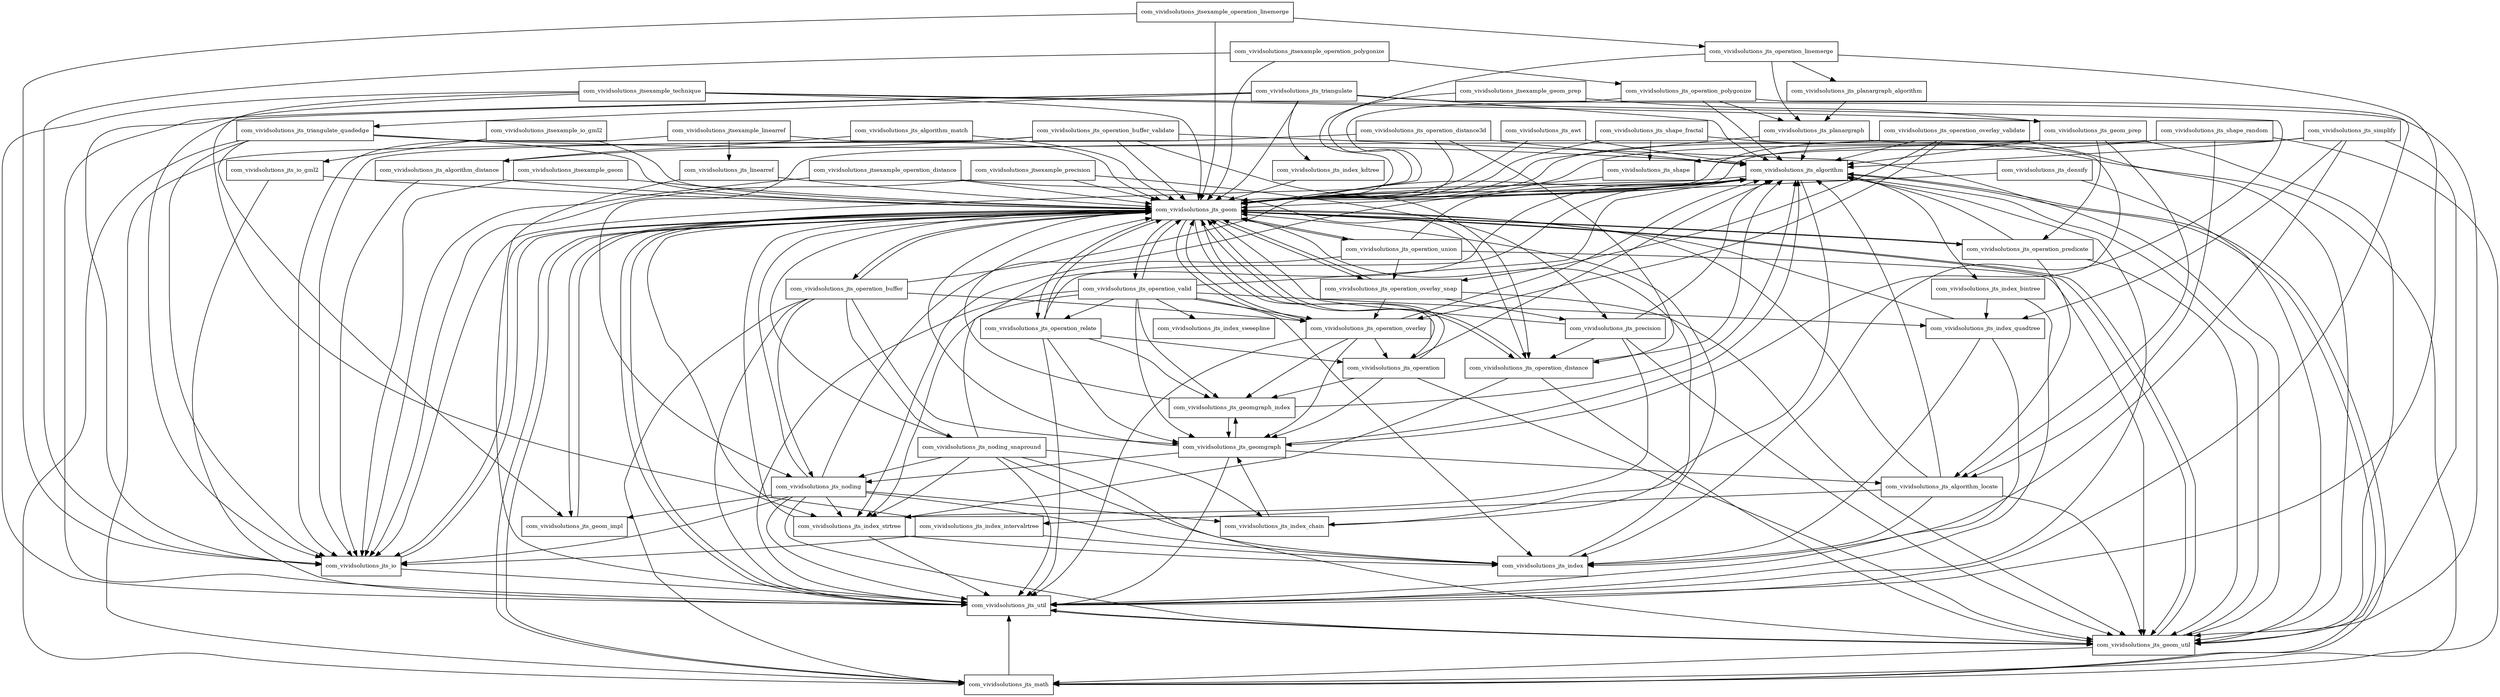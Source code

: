 digraph jts_1_13_package_dependencies {
  node [shape = box, fontsize=10.0];
  com_vividsolutions_jts_algorithm -> com_vividsolutions_jts_geom;
  com_vividsolutions_jts_algorithm -> com_vividsolutions_jts_index_bintree;
  com_vividsolutions_jts_algorithm -> com_vividsolutions_jts_index_chain;
  com_vividsolutions_jts_algorithm -> com_vividsolutions_jts_io;
  com_vividsolutions_jts_algorithm -> com_vividsolutions_jts_math;
  com_vividsolutions_jts_algorithm -> com_vividsolutions_jts_util;
  com_vividsolutions_jts_algorithm_distance -> com_vividsolutions_jts_geom;
  com_vividsolutions_jts_algorithm_distance -> com_vividsolutions_jts_io;
  com_vividsolutions_jts_algorithm_locate -> com_vividsolutions_jts_algorithm;
  com_vividsolutions_jts_algorithm_locate -> com_vividsolutions_jts_geom;
  com_vividsolutions_jts_algorithm_locate -> com_vividsolutions_jts_geom_util;
  com_vividsolutions_jts_algorithm_locate -> com_vividsolutions_jts_index;
  com_vividsolutions_jts_algorithm_locate -> com_vividsolutions_jts_index_intervalrtree;
  com_vividsolutions_jts_algorithm_match -> com_vividsolutions_jts_algorithm_distance;
  com_vividsolutions_jts_algorithm_match -> com_vividsolutions_jts_geom;
  com_vividsolutions_jts_awt -> com_vividsolutions_jts_algorithm;
  com_vividsolutions_jts_awt -> com_vividsolutions_jts_geom;
  com_vividsolutions_jts_densify -> com_vividsolutions_jts_geom;
  com_vividsolutions_jts_densify -> com_vividsolutions_jts_geom_util;
  com_vividsolutions_jts_geom -> com_vividsolutions_jts_algorithm;
  com_vividsolutions_jts_geom -> com_vividsolutions_jts_geom_impl;
  com_vividsolutions_jts_geom -> com_vividsolutions_jts_geom_util;
  com_vividsolutions_jts_geom -> com_vividsolutions_jts_io;
  com_vividsolutions_jts_geom -> com_vividsolutions_jts_math;
  com_vividsolutions_jts_geom -> com_vividsolutions_jts_operation;
  com_vividsolutions_jts_geom -> com_vividsolutions_jts_operation_buffer;
  com_vividsolutions_jts_geom -> com_vividsolutions_jts_operation_distance;
  com_vividsolutions_jts_geom -> com_vividsolutions_jts_operation_overlay;
  com_vividsolutions_jts_geom -> com_vividsolutions_jts_operation_overlay_snap;
  com_vividsolutions_jts_geom -> com_vividsolutions_jts_operation_predicate;
  com_vividsolutions_jts_geom -> com_vividsolutions_jts_operation_relate;
  com_vividsolutions_jts_geom -> com_vividsolutions_jts_operation_union;
  com_vividsolutions_jts_geom -> com_vividsolutions_jts_operation_valid;
  com_vividsolutions_jts_geom -> com_vividsolutions_jts_util;
  com_vividsolutions_jts_geom_impl -> com_vividsolutions_jts_geom;
  com_vividsolutions_jts_geom_prep -> com_vividsolutions_jts_algorithm;
  com_vividsolutions_jts_geom_prep -> com_vividsolutions_jts_algorithm_locate;
  com_vividsolutions_jts_geom_prep -> com_vividsolutions_jts_geom;
  com_vividsolutions_jts_geom_prep -> com_vividsolutions_jts_geom_util;
  com_vividsolutions_jts_geom_prep -> com_vividsolutions_jts_noding;
  com_vividsolutions_jts_geom_prep -> com_vividsolutions_jts_operation_predicate;
  com_vividsolutions_jts_geom_util -> com_vividsolutions_jts_algorithm;
  com_vividsolutions_jts_geom_util -> com_vividsolutions_jts_geom;
  com_vividsolutions_jts_geom_util -> com_vividsolutions_jts_math;
  com_vividsolutions_jts_geom_util -> com_vividsolutions_jts_util;
  com_vividsolutions_jts_geomgraph -> com_vividsolutions_jts_algorithm;
  com_vividsolutions_jts_geomgraph -> com_vividsolutions_jts_algorithm_locate;
  com_vividsolutions_jts_geomgraph -> com_vividsolutions_jts_geom;
  com_vividsolutions_jts_geomgraph -> com_vividsolutions_jts_geomgraph_index;
  com_vividsolutions_jts_geomgraph -> com_vividsolutions_jts_noding;
  com_vividsolutions_jts_geomgraph -> com_vividsolutions_jts_util;
  com_vividsolutions_jts_geomgraph_index -> com_vividsolutions_jts_algorithm;
  com_vividsolutions_jts_geomgraph_index -> com_vividsolutions_jts_geom;
  com_vividsolutions_jts_geomgraph_index -> com_vividsolutions_jts_geomgraph;
  com_vividsolutions_jts_index -> com_vividsolutions_jts_geom;
  com_vividsolutions_jts_index_bintree -> com_vividsolutions_jts_index_quadtree;
  com_vividsolutions_jts_index_bintree -> com_vividsolutions_jts_util;
  com_vividsolutions_jts_index_chain -> com_vividsolutions_jts_geom;
  com_vividsolutions_jts_index_chain -> com_vividsolutions_jts_geomgraph;
  com_vividsolutions_jts_index_intervalrtree -> com_vividsolutions_jts_geom;
  com_vividsolutions_jts_index_intervalrtree -> com_vividsolutions_jts_index;
  com_vividsolutions_jts_index_intervalrtree -> com_vividsolutions_jts_io;
  com_vividsolutions_jts_index_kdtree -> com_vividsolutions_jts_geom;
  com_vividsolutions_jts_index_quadtree -> com_vividsolutions_jts_geom;
  com_vividsolutions_jts_index_quadtree -> com_vividsolutions_jts_index;
  com_vividsolutions_jts_index_quadtree -> com_vividsolutions_jts_util;
  com_vividsolutions_jts_index_strtree -> com_vividsolutions_jts_geom;
  com_vividsolutions_jts_index_strtree -> com_vividsolutions_jts_index;
  com_vividsolutions_jts_index_strtree -> com_vividsolutions_jts_util;
  com_vividsolutions_jts_io -> com_vividsolutions_jts_geom;
  com_vividsolutions_jts_io -> com_vividsolutions_jts_util;
  com_vividsolutions_jts_io_gml2 -> com_vividsolutions_jts_geom;
  com_vividsolutions_jts_io_gml2 -> com_vividsolutions_jts_util;
  com_vividsolutions_jts_linearref -> com_vividsolutions_jts_geom;
  com_vividsolutions_jts_linearref -> com_vividsolutions_jts_util;
  com_vividsolutions_jts_math -> com_vividsolutions_jts_algorithm;
  com_vividsolutions_jts_math -> com_vividsolutions_jts_geom;
  com_vividsolutions_jts_math -> com_vividsolutions_jts_util;
  com_vividsolutions_jts_noding -> com_vividsolutions_jts_algorithm;
  com_vividsolutions_jts_noding -> com_vividsolutions_jts_geom;
  com_vividsolutions_jts_noding -> com_vividsolutions_jts_geom_impl;
  com_vividsolutions_jts_noding -> com_vividsolutions_jts_geom_util;
  com_vividsolutions_jts_noding -> com_vividsolutions_jts_index;
  com_vividsolutions_jts_noding -> com_vividsolutions_jts_index_chain;
  com_vividsolutions_jts_noding -> com_vividsolutions_jts_index_strtree;
  com_vividsolutions_jts_noding -> com_vividsolutions_jts_io;
  com_vividsolutions_jts_noding -> com_vividsolutions_jts_util;
  com_vividsolutions_jts_noding_snapround -> com_vividsolutions_jts_algorithm;
  com_vividsolutions_jts_noding_snapround -> com_vividsolutions_jts_geom;
  com_vividsolutions_jts_noding_snapround -> com_vividsolutions_jts_geom_util;
  com_vividsolutions_jts_noding_snapround -> com_vividsolutions_jts_index;
  com_vividsolutions_jts_noding_snapround -> com_vividsolutions_jts_index_chain;
  com_vividsolutions_jts_noding_snapround -> com_vividsolutions_jts_index_strtree;
  com_vividsolutions_jts_noding_snapround -> com_vividsolutions_jts_noding;
  com_vividsolutions_jts_noding_snapround -> com_vividsolutions_jts_util;
  com_vividsolutions_jts_operation -> com_vividsolutions_jts_algorithm;
  com_vividsolutions_jts_operation -> com_vividsolutions_jts_geom;
  com_vividsolutions_jts_operation -> com_vividsolutions_jts_geom_util;
  com_vividsolutions_jts_operation -> com_vividsolutions_jts_geomgraph;
  com_vividsolutions_jts_operation -> com_vividsolutions_jts_geomgraph_index;
  com_vividsolutions_jts_operation_buffer -> com_vividsolutions_jts_algorithm;
  com_vividsolutions_jts_operation_buffer -> com_vividsolutions_jts_geom;
  com_vividsolutions_jts_operation_buffer -> com_vividsolutions_jts_geomgraph;
  com_vividsolutions_jts_operation_buffer -> com_vividsolutions_jts_math;
  com_vividsolutions_jts_operation_buffer -> com_vividsolutions_jts_noding;
  com_vividsolutions_jts_operation_buffer -> com_vividsolutions_jts_noding_snapround;
  com_vividsolutions_jts_operation_buffer -> com_vividsolutions_jts_operation_overlay;
  com_vividsolutions_jts_operation_buffer -> com_vividsolutions_jts_util;
  com_vividsolutions_jts_operation_buffer_validate -> com_vividsolutions_jts_algorithm_distance;
  com_vividsolutions_jts_operation_buffer_validate -> com_vividsolutions_jts_geom;
  com_vividsolutions_jts_operation_buffer_validate -> com_vividsolutions_jts_geom_util;
  com_vividsolutions_jts_operation_buffer_validate -> com_vividsolutions_jts_io;
  com_vividsolutions_jts_operation_buffer_validate -> com_vividsolutions_jts_operation_distance;
  com_vividsolutions_jts_operation_distance -> com_vividsolutions_jts_algorithm;
  com_vividsolutions_jts_operation_distance -> com_vividsolutions_jts_geom;
  com_vividsolutions_jts_operation_distance -> com_vividsolutions_jts_geom_util;
  com_vividsolutions_jts_operation_distance -> com_vividsolutions_jts_index_strtree;
  com_vividsolutions_jts_operation_distance3d -> com_vividsolutions_jts_algorithm;
  com_vividsolutions_jts_operation_distance3d -> com_vividsolutions_jts_geom;
  com_vividsolutions_jts_operation_distance3d -> com_vividsolutions_jts_math;
  com_vividsolutions_jts_operation_distance3d -> com_vividsolutions_jts_operation_distance;
  com_vividsolutions_jts_operation_linemerge -> com_vividsolutions_jts_geom;
  com_vividsolutions_jts_operation_linemerge -> com_vividsolutions_jts_planargraph;
  com_vividsolutions_jts_operation_linemerge -> com_vividsolutions_jts_planargraph_algorithm;
  com_vividsolutions_jts_operation_linemerge -> com_vividsolutions_jts_util;
  com_vividsolutions_jts_operation_overlay -> com_vividsolutions_jts_algorithm;
  com_vividsolutions_jts_operation_overlay -> com_vividsolutions_jts_geom;
  com_vividsolutions_jts_operation_overlay -> com_vividsolutions_jts_geomgraph;
  com_vividsolutions_jts_operation_overlay -> com_vividsolutions_jts_geomgraph_index;
  com_vividsolutions_jts_operation_overlay -> com_vividsolutions_jts_operation;
  com_vividsolutions_jts_operation_overlay -> com_vividsolutions_jts_util;
  com_vividsolutions_jts_operation_overlay_snap -> com_vividsolutions_jts_geom;
  com_vividsolutions_jts_operation_overlay_snap -> com_vividsolutions_jts_geom_util;
  com_vividsolutions_jts_operation_overlay_snap -> com_vividsolutions_jts_operation_overlay;
  com_vividsolutions_jts_operation_overlay_snap -> com_vividsolutions_jts_precision;
  com_vividsolutions_jts_operation_overlay_validate -> com_vividsolutions_jts_algorithm;
  com_vividsolutions_jts_operation_overlay_validate -> com_vividsolutions_jts_geom;
  com_vividsolutions_jts_operation_overlay_validate -> com_vividsolutions_jts_geom_util;
  com_vividsolutions_jts_operation_overlay_validate -> com_vividsolutions_jts_operation_overlay;
  com_vividsolutions_jts_operation_overlay_validate -> com_vividsolutions_jts_operation_overlay_snap;
  com_vividsolutions_jts_operation_polygonize -> com_vividsolutions_jts_algorithm;
  com_vividsolutions_jts_operation_polygonize -> com_vividsolutions_jts_geom;
  com_vividsolutions_jts_operation_polygonize -> com_vividsolutions_jts_planargraph;
  com_vividsolutions_jts_operation_polygonize -> com_vividsolutions_jts_util;
  com_vividsolutions_jts_operation_predicate -> com_vividsolutions_jts_algorithm;
  com_vividsolutions_jts_operation_predicate -> com_vividsolutions_jts_algorithm_locate;
  com_vividsolutions_jts_operation_predicate -> com_vividsolutions_jts_geom;
  com_vividsolutions_jts_operation_predicate -> com_vividsolutions_jts_geom_util;
  com_vividsolutions_jts_operation_relate -> com_vividsolutions_jts_algorithm;
  com_vividsolutions_jts_operation_relate -> com_vividsolutions_jts_geom;
  com_vividsolutions_jts_operation_relate -> com_vividsolutions_jts_geomgraph;
  com_vividsolutions_jts_operation_relate -> com_vividsolutions_jts_geomgraph_index;
  com_vividsolutions_jts_operation_relate -> com_vividsolutions_jts_operation;
  com_vividsolutions_jts_operation_relate -> com_vividsolutions_jts_util;
  com_vividsolutions_jts_operation_union -> com_vividsolutions_jts_algorithm;
  com_vividsolutions_jts_operation_union -> com_vividsolutions_jts_geom;
  com_vividsolutions_jts_operation_union -> com_vividsolutions_jts_geom_util;
  com_vividsolutions_jts_operation_union -> com_vividsolutions_jts_index_strtree;
  com_vividsolutions_jts_operation_union -> com_vividsolutions_jts_operation_overlay_snap;
  com_vividsolutions_jts_operation_valid -> com_vividsolutions_jts_algorithm;
  com_vividsolutions_jts_operation_valid -> com_vividsolutions_jts_geom;
  com_vividsolutions_jts_operation_valid -> com_vividsolutions_jts_geomgraph;
  com_vividsolutions_jts_operation_valid -> com_vividsolutions_jts_geomgraph_index;
  com_vividsolutions_jts_operation_valid -> com_vividsolutions_jts_index;
  com_vividsolutions_jts_operation_valid -> com_vividsolutions_jts_index_quadtree;
  com_vividsolutions_jts_operation_valid -> com_vividsolutions_jts_index_strtree;
  com_vividsolutions_jts_operation_valid -> com_vividsolutions_jts_index_sweepline;
  com_vividsolutions_jts_operation_valid -> com_vividsolutions_jts_operation_overlay;
  com_vividsolutions_jts_operation_valid -> com_vividsolutions_jts_operation_relate;
  com_vividsolutions_jts_operation_valid -> com_vividsolutions_jts_util;
  com_vividsolutions_jts_planargraph -> com_vividsolutions_jts_algorithm;
  com_vividsolutions_jts_planargraph -> com_vividsolutions_jts_geom;
  com_vividsolutions_jts_planargraph -> com_vividsolutions_jts_geomgraph;
  com_vividsolutions_jts_planargraph_algorithm -> com_vividsolutions_jts_planargraph;
  com_vividsolutions_jts_precision -> com_vividsolutions_jts_algorithm;
  com_vividsolutions_jts_precision -> com_vividsolutions_jts_geom;
  com_vividsolutions_jts_precision -> com_vividsolutions_jts_geom_util;
  com_vividsolutions_jts_precision -> com_vividsolutions_jts_index_strtree;
  com_vividsolutions_jts_precision -> com_vividsolutions_jts_operation_distance;
  com_vividsolutions_jts_shape -> com_vividsolutions_jts_geom;
  com_vividsolutions_jts_shape_fractal -> com_vividsolutions_jts_geom;
  com_vividsolutions_jts_shape_fractal -> com_vividsolutions_jts_math;
  com_vividsolutions_jts_shape_fractal -> com_vividsolutions_jts_shape;
  com_vividsolutions_jts_shape_random -> com_vividsolutions_jts_algorithm_locate;
  com_vividsolutions_jts_shape_random -> com_vividsolutions_jts_geom;
  com_vividsolutions_jts_shape_random -> com_vividsolutions_jts_math;
  com_vividsolutions_jts_shape_random -> com_vividsolutions_jts_shape;
  com_vividsolutions_jts_simplify -> com_vividsolutions_jts_algorithm;
  com_vividsolutions_jts_simplify -> com_vividsolutions_jts_geom;
  com_vividsolutions_jts_simplify -> com_vividsolutions_jts_geom_util;
  com_vividsolutions_jts_simplify -> com_vividsolutions_jts_index;
  com_vividsolutions_jts_simplify -> com_vividsolutions_jts_index_quadtree;
  com_vividsolutions_jts_triangulate -> com_vividsolutions_jts_algorithm;
  com_vividsolutions_jts_triangulate -> com_vividsolutions_jts_geom;
  com_vividsolutions_jts_triangulate -> com_vividsolutions_jts_geom_util;
  com_vividsolutions_jts_triangulate -> com_vividsolutions_jts_index_kdtree;
  com_vividsolutions_jts_triangulate -> com_vividsolutions_jts_io;
  com_vividsolutions_jts_triangulate -> com_vividsolutions_jts_triangulate_quadedge;
  com_vividsolutions_jts_triangulate -> com_vividsolutions_jts_util;
  com_vividsolutions_jts_triangulate_quadedge -> com_vividsolutions_jts_algorithm;
  com_vividsolutions_jts_triangulate_quadedge -> com_vividsolutions_jts_geom;
  com_vividsolutions_jts_triangulate_quadedge -> com_vividsolutions_jts_geom_impl;
  com_vividsolutions_jts_triangulate_quadedge -> com_vividsolutions_jts_io;
  com_vividsolutions_jts_triangulate_quadedge -> com_vividsolutions_jts_math;
  com_vividsolutions_jts_util -> com_vividsolutions_jts_geom;
  com_vividsolutions_jts_util -> com_vividsolutions_jts_geom_util;
  com_vividsolutions_jtsexample_geom -> com_vividsolutions_jts_geom;
  com_vividsolutions_jtsexample_geom -> com_vividsolutions_jts_io;
  com_vividsolutions_jtsexample_geom_prep -> com_vividsolutions_jts_geom;
  com_vividsolutions_jtsexample_geom_prep -> com_vividsolutions_jts_geom_prep;
  com_vividsolutions_jtsexample_io_gml2 -> com_vividsolutions_jts_geom;
  com_vividsolutions_jtsexample_io_gml2 -> com_vividsolutions_jts_io_gml2;
  com_vividsolutions_jtsexample_linearref -> com_vividsolutions_jts_geom;
  com_vividsolutions_jtsexample_linearref -> com_vividsolutions_jts_io;
  com_vividsolutions_jtsexample_linearref -> com_vividsolutions_jts_linearref;
  com_vividsolutions_jtsexample_operation_distance -> com_vividsolutions_jts_geom;
  com_vividsolutions_jtsexample_operation_distance -> com_vividsolutions_jts_io;
  com_vividsolutions_jtsexample_operation_distance -> com_vividsolutions_jts_operation_distance;
  com_vividsolutions_jtsexample_operation_linemerge -> com_vividsolutions_jts_geom;
  com_vividsolutions_jtsexample_operation_linemerge -> com_vividsolutions_jts_io;
  com_vividsolutions_jtsexample_operation_linemerge -> com_vividsolutions_jts_operation_linemerge;
  com_vividsolutions_jtsexample_operation_polygonize -> com_vividsolutions_jts_geom;
  com_vividsolutions_jtsexample_operation_polygonize -> com_vividsolutions_jts_io;
  com_vividsolutions_jtsexample_operation_polygonize -> com_vividsolutions_jts_operation_polygonize;
  com_vividsolutions_jtsexample_precision -> com_vividsolutions_jts_geom;
  com_vividsolutions_jtsexample_precision -> com_vividsolutions_jts_io;
  com_vividsolutions_jtsexample_precision -> com_vividsolutions_jts_precision;
  com_vividsolutions_jtsexample_technique -> com_vividsolutions_jts_geom;
  com_vividsolutions_jtsexample_technique -> com_vividsolutions_jts_geom_prep;
  com_vividsolutions_jtsexample_technique -> com_vividsolutions_jts_index;
  com_vividsolutions_jtsexample_technique -> com_vividsolutions_jts_index_strtree;
  com_vividsolutions_jtsexample_technique -> com_vividsolutions_jts_io;
  com_vividsolutions_jtsexample_technique -> com_vividsolutions_jts_util;
}
